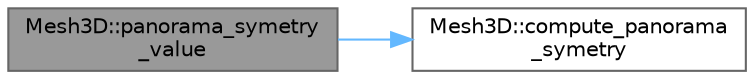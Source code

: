 digraph "Mesh3D::panorama_symetry_value"
{
 // LATEX_PDF_SIZE
  bgcolor="transparent";
  edge [fontname=Helvetica,fontsize=10,labelfontname=Helvetica,labelfontsize=10];
  node [fontname=Helvetica,fontsize=10,shape=box,height=0.2,width=0.4];
  rankdir="LR";
  Node1 [id="Node000001",label="Mesh3D::panorama_symetry\l_value",height=0.2,width=0.4,color="gray40", fillcolor="grey60", style="filled", fontcolor="black",tooltip="Return max value of symmetry of PANORAMA representation."];
  Node1 -> Node2 [id="edge1_Node000001_Node000002",color="steelblue1",style="solid",tooltip=" "];
  Node2 [id="Node000002",label="Mesh3D::compute_panorama\l_symetry",height=0.2,width=0.4,color="grey40", fillcolor="white", style="filled",URL="$classMesh3D.html#af0f98a56d1011b6b05d6a80de0bff1d0",tooltip="Computes symmetry values for every comlumn w of PANORAMA representation."];
}
